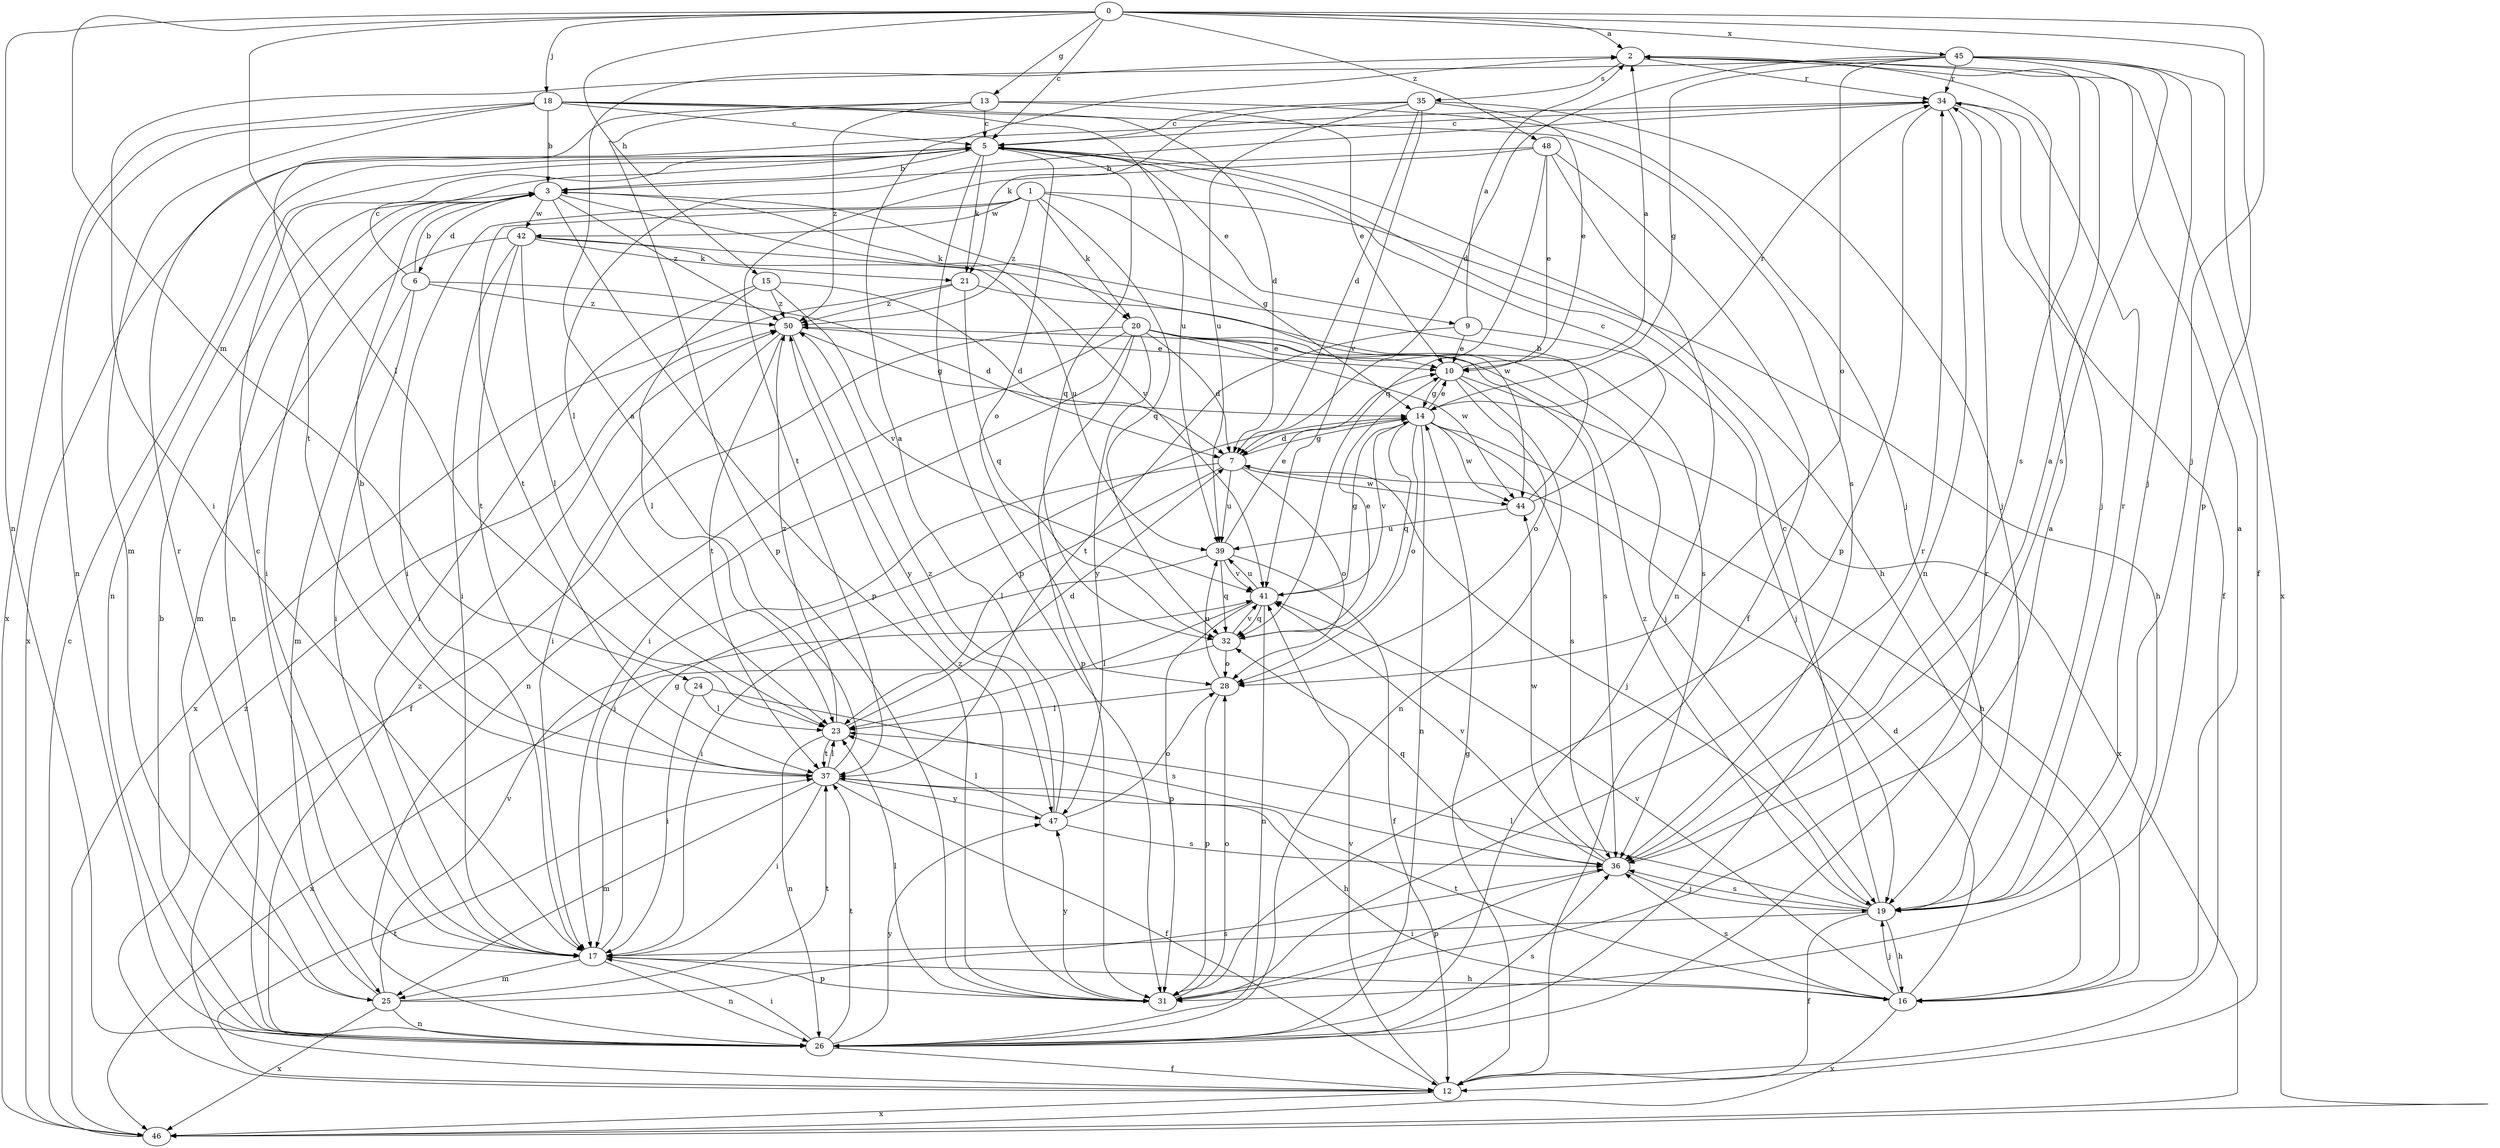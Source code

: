 strict digraph  {
0;
1;
2;
3;
5;
6;
7;
9;
10;
12;
13;
14;
15;
16;
17;
18;
19;
20;
21;
23;
24;
25;
26;
28;
31;
32;
34;
35;
36;
37;
39;
41;
42;
44;
45;
46;
47;
48;
50;
0 -> 2  [label=a];
0 -> 5  [label=c];
0 -> 13  [label=g];
0 -> 15  [label=h];
0 -> 18  [label=j];
0 -> 19  [label=j];
0 -> 23  [label=l];
0 -> 24  [label=m];
0 -> 26  [label=n];
0 -> 31  [label=p];
0 -> 45  [label=x];
0 -> 48  [label=z];
1 -> 14  [label=g];
1 -> 16  [label=h];
1 -> 17  [label=i];
1 -> 20  [label=k];
1 -> 32  [label=q];
1 -> 37  [label=t];
1 -> 42  [label=w];
1 -> 50  [label=z];
2 -> 34  [label=r];
2 -> 35  [label=s];
2 -> 36  [label=s];
3 -> 6  [label=d];
3 -> 17  [label=i];
3 -> 20  [label=k];
3 -> 26  [label=n];
3 -> 31  [label=p];
3 -> 41  [label=v];
3 -> 42  [label=w];
3 -> 50  [label=z];
5 -> 3  [label=b];
5 -> 9  [label=e];
5 -> 16  [label=h];
5 -> 21  [label=k];
5 -> 26  [label=n];
5 -> 28  [label=o];
5 -> 31  [label=p];
5 -> 32  [label=q];
5 -> 46  [label=x];
6 -> 3  [label=b];
6 -> 5  [label=c];
6 -> 7  [label=d];
6 -> 17  [label=i];
6 -> 25  [label=m];
6 -> 50  [label=z];
7 -> 14  [label=g];
7 -> 17  [label=i];
7 -> 19  [label=j];
7 -> 23  [label=l];
7 -> 28  [label=o];
7 -> 39  [label=u];
7 -> 44  [label=w];
9 -> 2  [label=a];
9 -> 10  [label=e];
9 -> 19  [label=j];
9 -> 37  [label=t];
10 -> 2  [label=a];
10 -> 14  [label=g];
10 -> 26  [label=n];
10 -> 28  [label=o];
10 -> 46  [label=x];
12 -> 14  [label=g];
12 -> 37  [label=t];
12 -> 41  [label=v];
12 -> 46  [label=x];
12 -> 50  [label=z];
13 -> 5  [label=c];
13 -> 10  [label=e];
13 -> 19  [label=j];
13 -> 31  [label=p];
13 -> 37  [label=t];
13 -> 50  [label=z];
14 -> 7  [label=d];
14 -> 10  [label=e];
14 -> 16  [label=h];
14 -> 26  [label=n];
14 -> 28  [label=o];
14 -> 32  [label=q];
14 -> 34  [label=r];
14 -> 36  [label=s];
14 -> 41  [label=v];
14 -> 44  [label=w];
15 -> 7  [label=d];
15 -> 17  [label=i];
15 -> 23  [label=l];
15 -> 41  [label=v];
15 -> 50  [label=z];
16 -> 2  [label=a];
16 -> 7  [label=d];
16 -> 19  [label=j];
16 -> 36  [label=s];
16 -> 37  [label=t];
16 -> 41  [label=v];
16 -> 46  [label=x];
17 -> 5  [label=c];
17 -> 14  [label=g];
17 -> 16  [label=h];
17 -> 25  [label=m];
17 -> 26  [label=n];
17 -> 31  [label=p];
18 -> 3  [label=b];
18 -> 5  [label=c];
18 -> 7  [label=d];
18 -> 25  [label=m];
18 -> 26  [label=n];
18 -> 36  [label=s];
18 -> 39  [label=u];
18 -> 46  [label=x];
19 -> 5  [label=c];
19 -> 12  [label=f];
19 -> 16  [label=h];
19 -> 17  [label=i];
19 -> 23  [label=l];
19 -> 34  [label=r];
19 -> 36  [label=s];
19 -> 50  [label=z];
20 -> 7  [label=d];
20 -> 10  [label=e];
20 -> 12  [label=f];
20 -> 17  [label=i];
20 -> 19  [label=j];
20 -> 26  [label=n];
20 -> 31  [label=p];
20 -> 36  [label=s];
20 -> 44  [label=w];
20 -> 47  [label=y];
21 -> 32  [label=q];
21 -> 36  [label=s];
21 -> 46  [label=x];
21 -> 50  [label=z];
23 -> 7  [label=d];
23 -> 26  [label=n];
23 -> 37  [label=t];
23 -> 50  [label=z];
24 -> 17  [label=i];
24 -> 23  [label=l];
24 -> 36  [label=s];
25 -> 26  [label=n];
25 -> 34  [label=r];
25 -> 36  [label=s];
25 -> 37  [label=t];
25 -> 41  [label=v];
25 -> 46  [label=x];
26 -> 3  [label=b];
26 -> 12  [label=f];
26 -> 17  [label=i];
26 -> 34  [label=r];
26 -> 36  [label=s];
26 -> 37  [label=t];
26 -> 47  [label=y];
26 -> 50  [label=z];
28 -> 23  [label=l];
28 -> 31  [label=p];
28 -> 39  [label=u];
31 -> 2  [label=a];
31 -> 23  [label=l];
31 -> 28  [label=o];
31 -> 34  [label=r];
31 -> 47  [label=y];
31 -> 50  [label=z];
32 -> 10  [label=e];
32 -> 28  [label=o];
32 -> 41  [label=v];
32 -> 46  [label=x];
34 -> 5  [label=c];
34 -> 12  [label=f];
34 -> 19  [label=j];
34 -> 23  [label=l];
34 -> 26  [label=n];
34 -> 31  [label=p];
35 -> 5  [label=c];
35 -> 7  [label=d];
35 -> 10  [label=e];
35 -> 19  [label=j];
35 -> 21  [label=k];
35 -> 39  [label=u];
35 -> 41  [label=v];
36 -> 2  [label=a];
36 -> 19  [label=j];
36 -> 31  [label=p];
36 -> 32  [label=q];
36 -> 41  [label=v];
36 -> 44  [label=w];
37 -> 2  [label=a];
37 -> 3  [label=b];
37 -> 12  [label=f];
37 -> 16  [label=h];
37 -> 17  [label=i];
37 -> 23  [label=l];
37 -> 25  [label=m];
37 -> 47  [label=y];
39 -> 10  [label=e];
39 -> 12  [label=f];
39 -> 17  [label=i];
39 -> 32  [label=q];
39 -> 41  [label=v];
41 -> 14  [label=g];
41 -> 23  [label=l];
41 -> 26  [label=n];
41 -> 31  [label=p];
41 -> 32  [label=q];
41 -> 39  [label=u];
42 -> 17  [label=i];
42 -> 21  [label=k];
42 -> 23  [label=l];
42 -> 25  [label=m];
42 -> 37  [label=t];
42 -> 39  [label=u];
42 -> 44  [label=w];
44 -> 3  [label=b];
44 -> 5  [label=c];
44 -> 39  [label=u];
45 -> 7  [label=d];
45 -> 12  [label=f];
45 -> 14  [label=g];
45 -> 17  [label=i];
45 -> 19  [label=j];
45 -> 28  [label=o];
45 -> 34  [label=r];
45 -> 36  [label=s];
45 -> 46  [label=x];
46 -> 5  [label=c];
47 -> 2  [label=a];
47 -> 23  [label=l];
47 -> 28  [label=o];
47 -> 36  [label=s];
47 -> 50  [label=z];
48 -> 3  [label=b];
48 -> 10  [label=e];
48 -> 12  [label=f];
48 -> 26  [label=n];
48 -> 32  [label=q];
48 -> 37  [label=t];
50 -> 10  [label=e];
50 -> 14  [label=g];
50 -> 17  [label=i];
50 -> 37  [label=t];
50 -> 47  [label=y];
}
